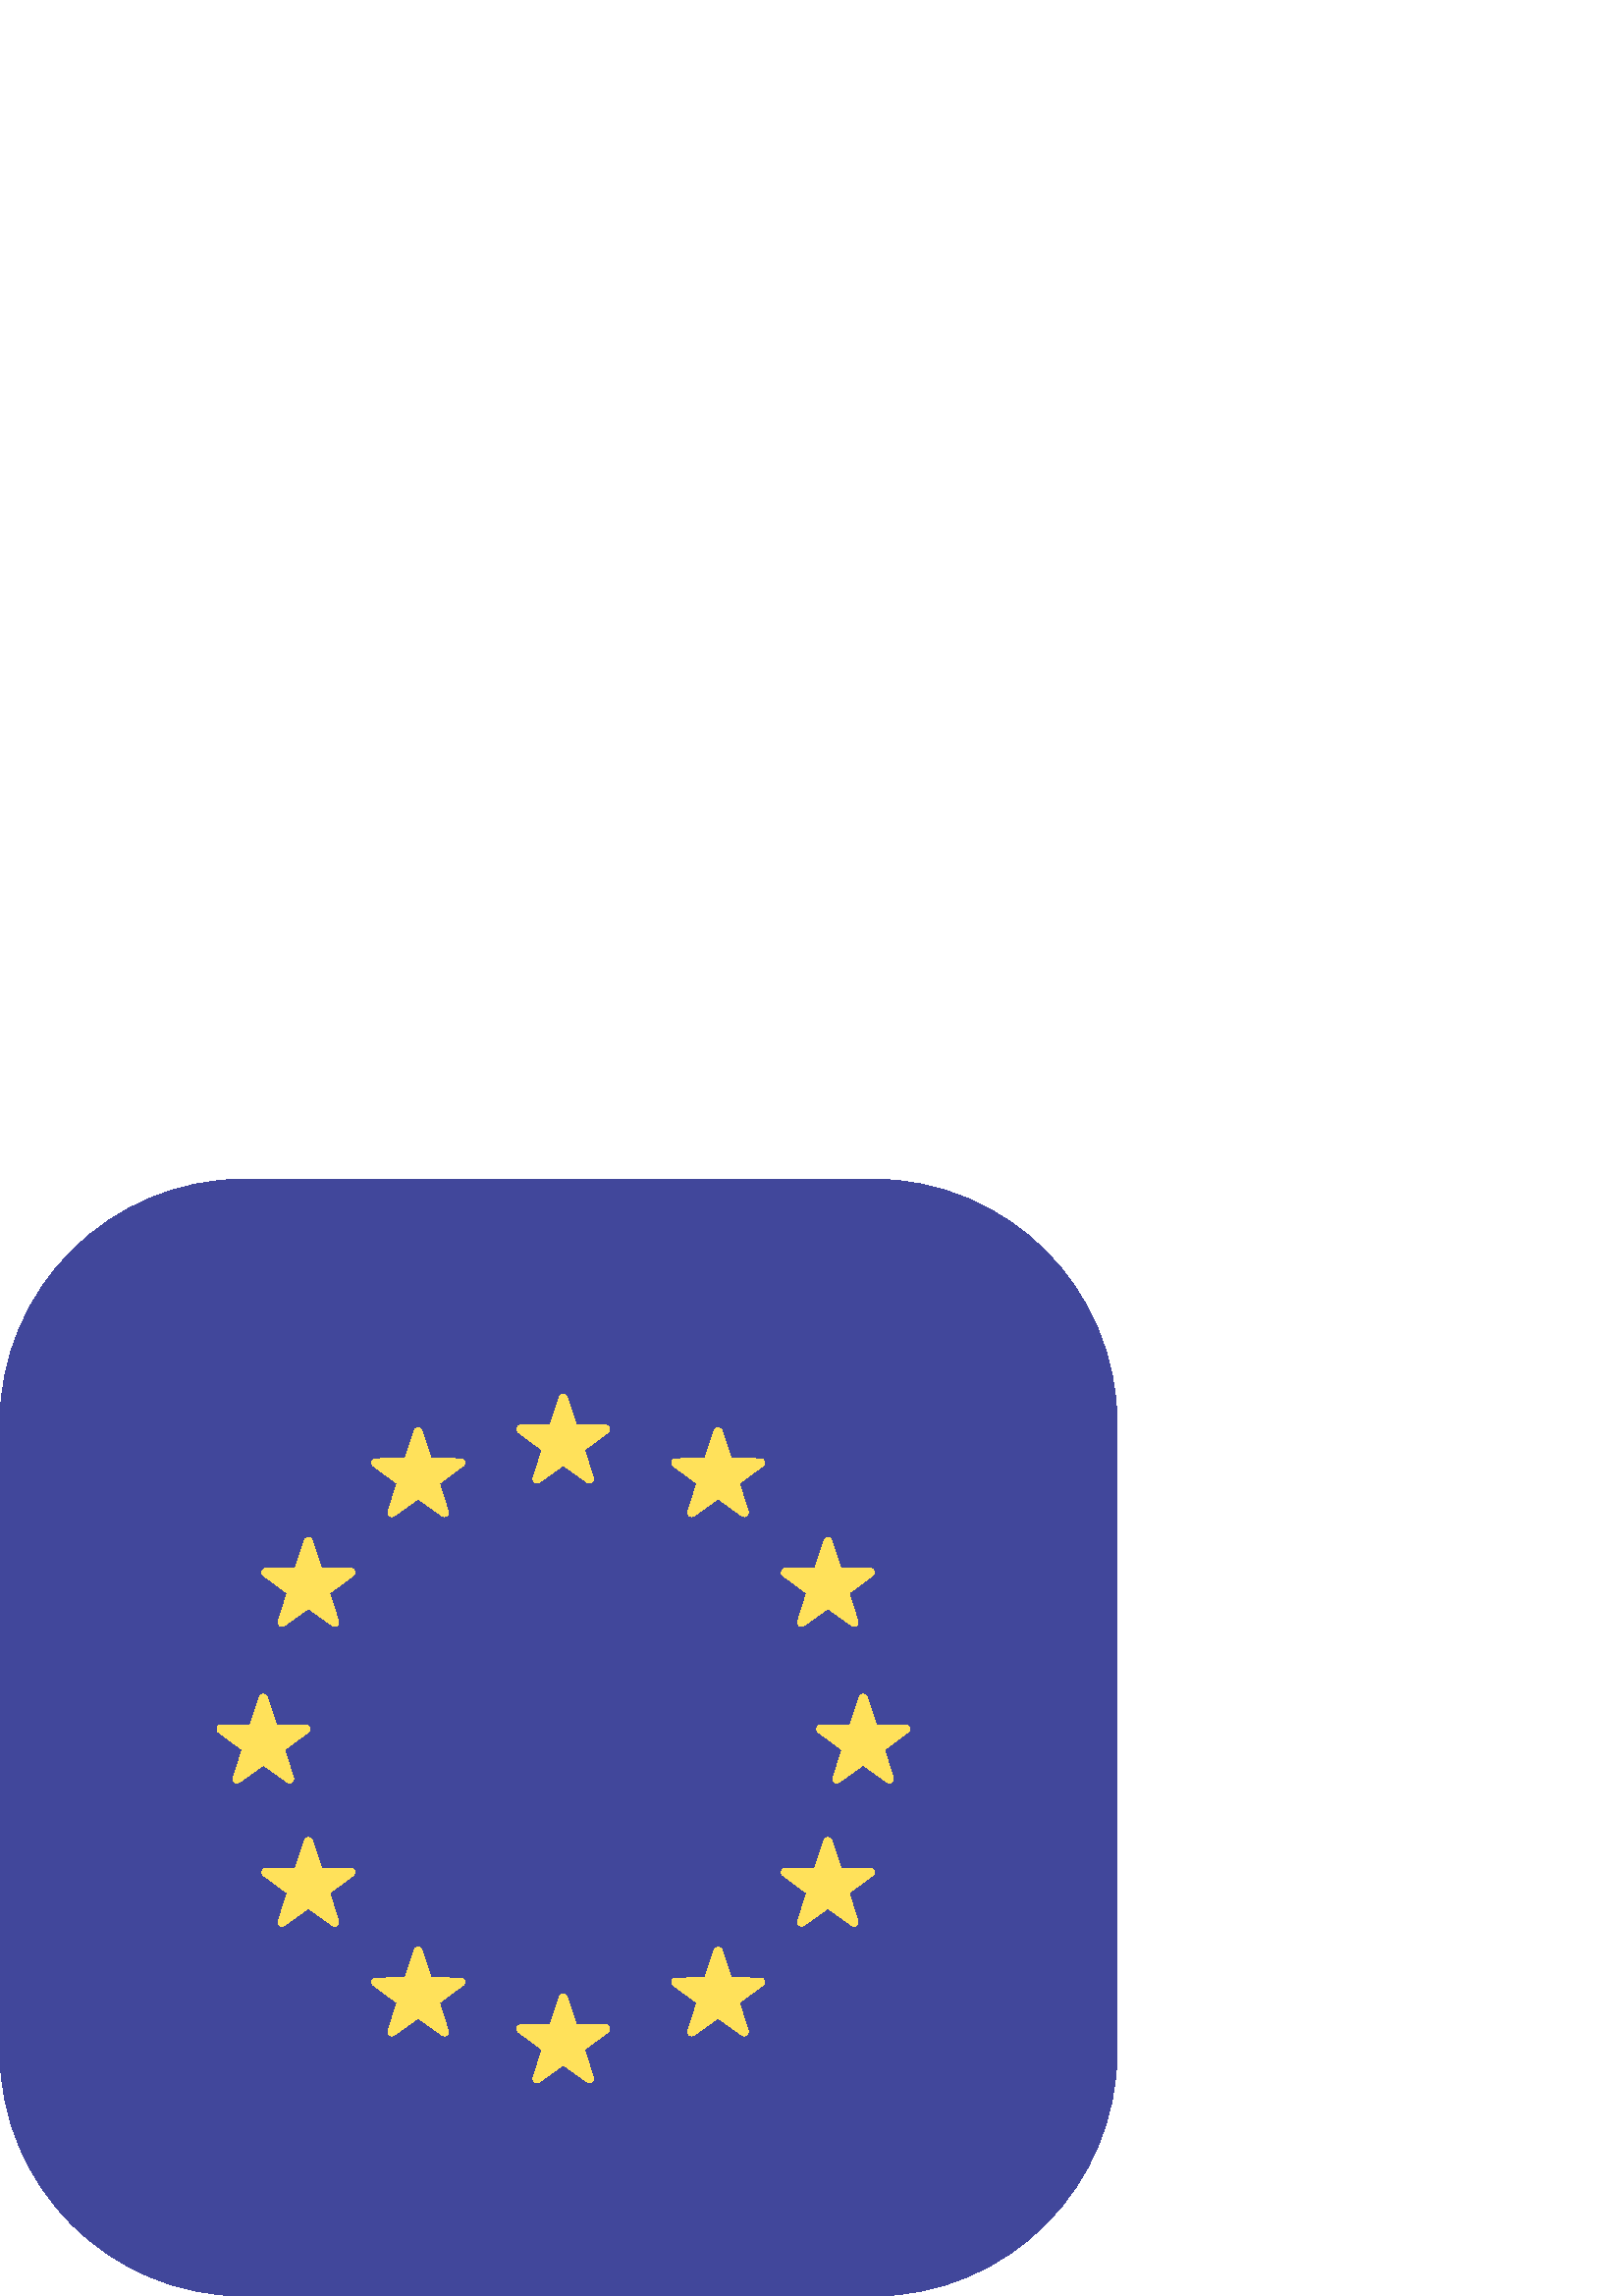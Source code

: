%!PS-Adobe-3.0 EPSF-3.0
%%Pages: 1
%%DocumentData: Clean7Bit
%%LanguageLevel: 2
%%BoundingBox: 0 -1 410 410
%%EndComments
%%BeginProlog
save
50 dict begin
/q { gsave } bind def
/Q { grestore } bind def
/cm { 6 array astore concat } bind def
/w { setlinewidth } bind def
/J { setlinecap } bind def
/j { setlinejoin } bind def
/M { setmiterlimit } bind def
/d { setdash } bind def
/m { moveto } bind def
/l { lineto } bind def
/c { curveto } bind def
/h { closepath } bind def
/re { exch dup neg 3 1 roll 5 3 roll moveto 0 rlineto
      0 exch rlineto 0 rlineto closepath } bind def
/S { stroke } bind def
/f { fill } bind def
/f* { eofill } bind def
/n { newpath } bind def
/W { clip } bind def
/W* { eoclip } bind def
/BT { } bind def
/ET { } bind def
/pdfmark where { pop globaldict /?pdfmark /exec load put }
    { globaldict begin /?pdfmark /pop load def /pdfmark
    /cleartomark load def end } ifelse
/BDC { mark 3 1 roll /BDC pdfmark } bind def
/EMC { mark /EMC pdfmark } bind def
/cairo_store_point { /cairo_point_y exch def /cairo_point_x exch def } def
/Tj { show currentpoint cairo_store_point } bind def
/TJ {
  {
    dup
    type /stringtype eq
    { show } { -0.001 mul 0 cairo_font_matrix dtransform rmoveto } ifelse
  } forall
  currentpoint cairo_store_point
} bind def
/cairo_selectfont { cairo_font_matrix aload pop pop pop 0 0 6 array astore
    cairo_font exch selectfont cairo_point_x cairo_point_y moveto } bind def
/Tf { pop /cairo_font exch def /cairo_font_matrix where
      { pop cairo_selectfont } if } bind def
/Td { matrix translate cairo_font_matrix matrix concatmatrix dup
      /cairo_font_matrix exch def dup 4 get exch 5 get cairo_store_point
      /cairo_font where { pop cairo_selectfont } if } bind def
/Tm { 2 copy 8 2 roll 6 array astore /cairo_font_matrix exch def
      cairo_store_point /cairo_font where { pop cairo_selectfont } if } bind def
/g { setgray } bind def
/rg { setrgbcolor } bind def
/d1 { setcachedevice } bind def
%%EndProlog
%%BeginSetup
%%EndSetup
%%Page: 1 1
%%BeginPageSetup
%%PageBoundingBox: 0 -1 410 410
%%EndPageSetup
q 0 -1 410 411 rectclip q
0.255 0.278 0.608 rg
320 409.6 m 89.602 409.6 l 40.113 409.6 0 369.487 0 319.998 c 0 89.6 l 
0 40.116 40.113 -0.002 89.602 -0.002 c 320 -0.002 l 369.484 -0.002 409.602
 40.116 409.602 89.6 c 409.602 319.998 l 409.602 369.487 369.484 409.6 320
 409.6 c h
320 409.6 m f
1 0.882 0.353 rg
207.906 329.682 m 211.324 319.44 l 222.121 319.354 l 223.52 319.342 224.098
 317.561 222.973 316.729 c 214.289 310.315 l 217.547 300.022 l 217.969 298.686
 216.449 297.584 215.312 298.397 c 206.527 304.674 l 197.746 298.397 l 196.605
 297.584 195.09 298.686 195.512 300.022 c 198.77 310.315 l 190.082 316.729
 l 188.957 317.561 189.539 319.342 190.938 319.354 c 201.734 319.44 l 205.148
 329.682 l 205.59 331.006 207.465 331.006 207.906 329.682 c h
207.906 329.682 m f
207.906 109.764 m 211.324 99.522 l 222.121 99.436 l 223.52 99.424 224.098
 97.643 222.973 96.811 c 214.289 90.397 l 217.547 80.104 l 217.969 78.768
 216.449 77.666 215.312 78.479 c 206.527 84.76 l 197.746 78.479 l 196.605
 77.666 195.09 78.768 195.512 80.104 c 198.77 90.397 l 190.082 96.811 l 
188.957 97.643 189.539 99.424 190.938 99.436 c 201.734 99.522 l 205.148 
109.764 l 205.59 111.088 207.465 111.088 207.906 109.764 c h
207.906 109.764 m f
317.867 219.721 m 321.281 209.479 l 332.078 209.397 l 333.477 209.385 334.059
 207.6 332.934 206.768 c 324.246 200.354 l 327.504 190.061 l 327.926 188.729
 326.406 187.627 325.27 188.44 c 316.488 194.717 l 307.703 188.44 l 306.566
 187.627 305.047 188.729 305.469 190.061 c 308.727 200.354 l 300.039 206.768
 l 298.914 207.6 299.496 209.385 300.895 209.397 c 311.691 209.479 l 315.105
 219.721 l 315.551 221.049 317.426 221.049 317.867 219.721 c h
317.867 219.721 m f
97.949 219.721 m 101.363 209.479 l 112.16 209.397 l 113.559 209.385 114.137
 207.6 113.012 206.768 c 104.328 200.354 l 107.586 190.061 l 108.008 188.729
 106.488 187.627 105.352 188.44 c 96.566 194.717 l 87.785 188.44 l 86.645
 187.627 85.129 188.729 85.551 190.061 c 88.809 200.354 l 80.121 206.768
 l 78.996 207.6 79.578 209.385 80.977 209.397 c 91.773 209.479 l 95.188 
219.721 l 95.629 221.049 97.504 221.049 97.949 219.721 c h
97.949 219.721 m f
114.457 277.143 m 117.871 266.901 l 128.668 266.819 l 130.066 266.807 130.645
 265.026 129.523 264.194 c 120.836 257.78 l 124.094 247.487 l 124.516 246.151
 122.996 245.049 121.859 245.862 c 113.074 252.139 l 104.293 245.862 l 103.156
 245.049 101.637 246.151 102.059 247.487 c 105.316 257.78 l 96.629 264.194
 l 95.504 265.026 96.086 266.807 97.484 266.819 c 108.281 266.905 l 111.695
 277.147 l 112.137 278.471 114.012 278.471 114.457 277.143 c h
114.457 277.143 m f
304.91 167.186 m 308.328 156.94 l 319.125 156.858 l 320.52 156.846 321.102
 155.065 319.977 154.233 c 311.289 147.819 l 314.547 137.526 l 314.969 136.19
 313.453 135.088 312.312 135.901 c 303.531 142.178 l 294.746 135.901 l 293.609
 135.088 292.09 136.19 292.512 137.526 c 295.77 147.819 l 287.086 154.233
 l 285.961 155.065 286.539 156.846 287.938 156.858 c 298.734 156.94 l 302.152
 167.186 l 302.594 168.51 304.469 168.51 304.91 167.186 c h
304.91 167.186 m f
264.664 317.393 m 268.078 307.151 l 278.875 307.065 l 280.273 307.053 280.852
 305.272 279.727 304.44 c 271.043 298.026 l 274.301 287.733 l 274.723 286.397
 273.203 285.295 272.066 286.108 c 263.281 292.389 l 254.5 286.108 l 253.359
 285.295 251.844 286.397 252.266 287.733 c 255.523 298.026 l 246.836 304.44
 l 245.711 305.272 246.293 307.053 247.688 307.065 c 258.484 307.151 l 261.902
 317.393 l 262.344 318.717 264.223 318.717 264.664 317.393 c h
264.664 317.393 m f
154.703 126.936 m 158.121 116.694 l 168.918 116.608 l 170.312 116.6 170.895
 114.815 169.77 113.987 c 161.086 107.569 l 164.34 97.276 l 164.762 95.944
 163.246 94.842 162.105 95.655 c 153.324 101.932 l 144.539 95.655 l 143.402
 94.842 141.887 95.944 142.305 97.276 c 145.562 107.569 l 136.879 113.987
 l 135.754 114.815 136.332 116.6 137.73 116.608 c 148.527 116.694 l 151.941
 126.936 l 152.387 128.264 154.262 128.264 154.703 126.936 c h
154.703 126.936 m f
302.152 277.143 m 298.734 266.901 l 287.938 266.819 l 286.539 266.807 285.961
 265.026 287.086 264.194 c 295.77 257.78 l 292.512 247.487 l 292.094 246.151
 293.609 245.049 294.746 245.862 c 303.531 252.139 l 312.312 245.862 l 313.453
 245.049 314.969 246.151 314.547 247.487 c 311.289 257.78 l 319.977 264.194
 l 321.102 265.026 320.52 266.807 319.125 266.819 c 308.328 266.905 l 304.91
 277.147 l 304.469 278.471 302.594 278.471 302.152 277.143 c h
302.152 277.143 m f
111.695 167.186 m 108.277 156.94 l 97.48 156.858 l 96.086 156.846 95.504
 155.065 96.629 154.233 c 105.312 147.819 l 102.059 137.526 l 101.637 136.19
 103.152 135.088 104.289 135.901 c 113.074 142.178 l 121.859 135.901 l 122.996
 135.088 124.512 136.19 124.094 137.526 c 120.836 147.819 l 129.52 154.233
 l 130.645 155.065 130.066 156.846 128.668 156.858 c 117.871 156.94 l 114.453
 167.186 l 114.012 168.51 112.137 168.51 111.695 167.186 c h
111.695 167.186 m f
151.941 317.393 m 148.527 307.151 l 137.73 307.065 l 136.332 307.053 135.754
 305.272 136.875 304.44 c 145.562 298.026 l 142.305 287.733 l 141.883 286.397
 143.402 285.295 144.539 286.108 c 153.324 292.389 l 162.105 286.108 l 163.242
 285.295 164.762 286.397 164.34 287.733 c 161.082 298.026 l 169.77 304.44
 l 170.895 305.272 170.312 307.053 168.914 307.065 c 158.117 307.151 l 154.703
 317.393 l 154.262 318.717 152.387 318.717 151.941 317.393 c h
151.941 317.393 m f
261.902 126.936 m 258.488 116.694 l 247.691 116.608 l 246.293 116.6 245.711
 114.815 246.836 113.987 c 255.523 107.569 l 252.266 97.276 l 251.844 95.944
 253.363 94.842 254.5 95.655 c 263.281 101.932 l 272.066 95.655 l 273.203
 94.842 274.723 95.944 274.301 97.276 c 271.043 107.569 l 279.727 113.987
 l 280.852 114.815 280.273 116.6 278.875 116.608 c 268.078 116.694 l 264.664
 126.936 l 264.223 128.264 262.344 128.264 261.902 126.936 c h
261.902 126.936 m f
Q Q
showpage
%%Trailer
end restore
%%EOF
